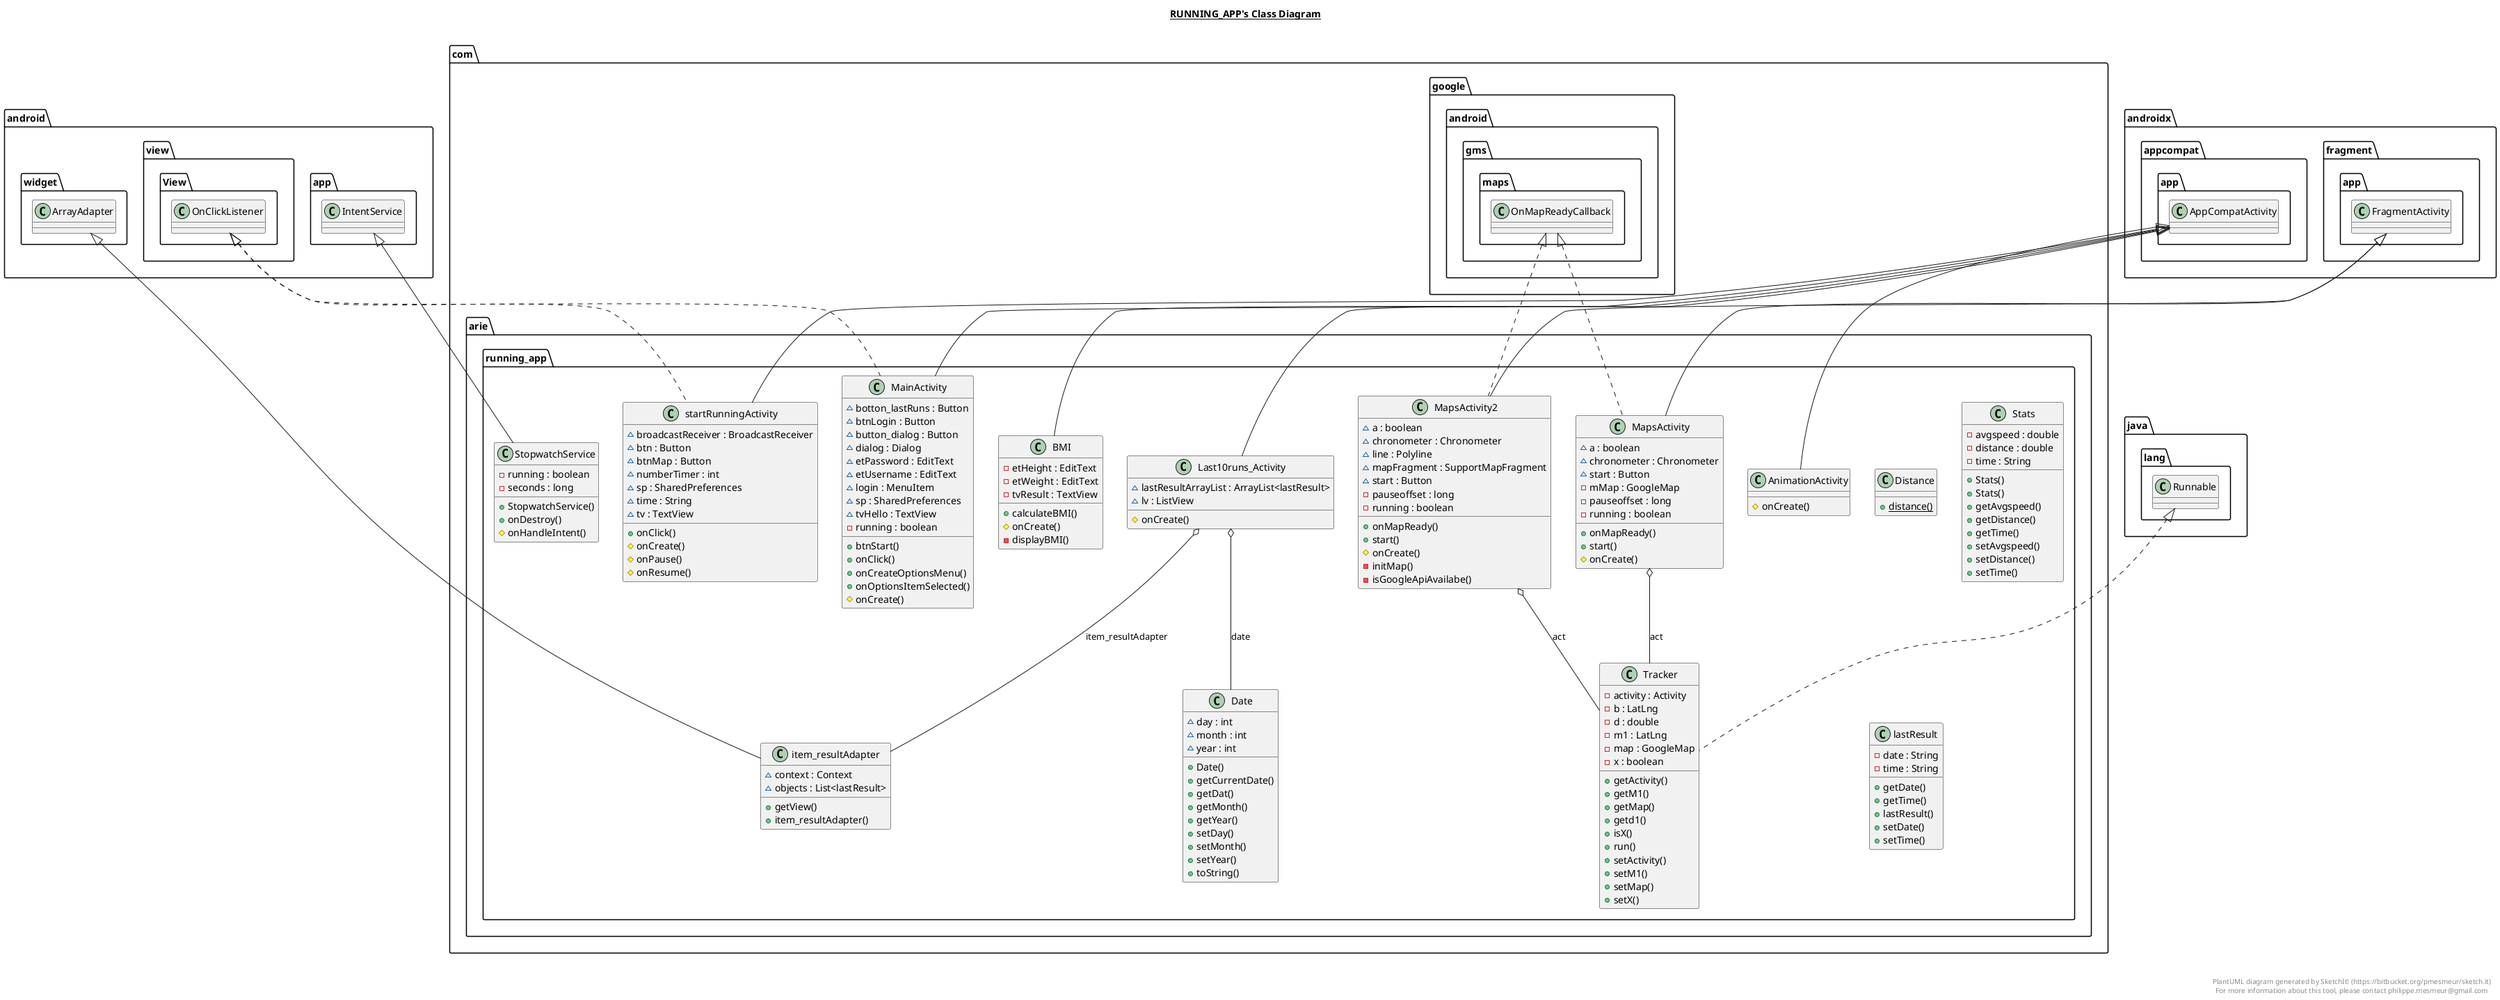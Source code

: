 @startuml

title __RUNNING_APP's Class Diagram__\n

  namespace com.arie.running_app {
    class com.arie.running_app.AnimationActivity {
        # onCreate()
    }
  }
  

  namespace com.arie.running_app {
    class com.arie.running_app.BMI {
        - etHeight : EditText
        - etWeight : EditText
        - tvResult : TextView
        + calculateBMI()
        # onCreate()
        - displayBMI()
    }
  }
  

  namespace com.arie.running_app {
    class com.arie.running_app.Date {
        ~ day : int
        ~ month : int
        ~ year : int
        + Date()
        + getCurrentDate()
        + getDat()
        + getMonth()
        + getYear()
        + setDay()
        + setMonth()
        + setYear()
        + toString()
    }
  }
  

  namespace com.arie.running_app {
    class com.arie.running_app.Distance {
        {static} + distance()
    }
  }
  

  namespace com.arie.running_app {
    class com.arie.running_app.Last10runs_Activity {
        ~ lastResultArrayList : ArrayList<lastResult>
        ~ lv : ListView
        # onCreate()
    }
  }
  

  namespace com.arie.running_app {
    class com.arie.running_app.MainActivity {
        ~ botton_lastRuns : Button
        ~ btnLogin : Button
        ~ button_dialog : Button
        ~ dialog : Dialog
        ~ etPassword : EditText
        ~ etUsername : EditText
        ~ login : MenuItem
        ~ sp : SharedPreferences
        ~ tvHello : TextView
        - running : boolean
        + btnStart()
        + onClick()
        + onCreateOptionsMenu()
        + onOptionsItemSelected()
        # onCreate()
    }
  }
  

  namespace com.arie.running_app {
    class com.arie.running_app.MapsActivity {
        ~ a : boolean
        ~ chronometer : Chronometer
        ~ start : Button
        - mMap : GoogleMap
        - pauseoffset : long
        - running : boolean
        + onMapReady()
        + start()
        # onCreate()
    }
  }
  

  namespace com.arie.running_app {
    class com.arie.running_app.MapsActivity2 {
        ~ a : boolean
        ~ chronometer : Chronometer
        ~ line : Polyline
        ~ mapFragment : SupportMapFragment
        ~ start : Button
        - pauseoffset : long
        - running : boolean
        + onMapReady()
        + start()
        # onCreate()
        - initMap()
        - isGoogleApiAvailabe()
    }
  }
  

  namespace com.arie.running_app {
    class com.arie.running_app.Stats {
        - avgspeed : double
        - distance : double
        - time : String
        + Stats()
        + Stats()
        + getAvgspeed()
        + getDistance()
        + getTime()
        + setAvgspeed()
        + setDistance()
        + setTime()
    }
  }
  

  namespace com.arie.running_app {
    class com.arie.running_app.StopwatchService {
        - running : boolean
        - seconds : long
        + StopwatchService()
        + onDestroy()
        # onHandleIntent()
    }
  }
  

  namespace com.arie.running_app {
    class com.arie.running_app.Tracker {
        - activity : Activity
        - b : LatLng
        - d : double
        - m1 : LatLng
        - map : GoogleMap
        - x : boolean
        + getActivity()
        + getM1()
        + getMap()
        + getd1()
        + isX()
        + run()
        + setActivity()
        + setM1()
        + setMap()
        + setX()
    }
  }
  

  namespace com.arie.running_app {
    class com.arie.running_app.item_resultAdapter {
        ~ context : Context
        ~ objects : List<lastResult>
        + getView()
        + item_resultAdapter()
    }
  }
  

  namespace com.arie.running_app {
    class com.arie.running_app.lastResult {
        - date : String
        - time : String
        + getDate()
        + getTime()
        + lastResult()
        + setDate()
        + setTime()
    }
  }
  

  namespace com.arie.running_app {
    class com.arie.running_app.startRunningActivity {
        ~ broadcastReceiver : BroadcastReceiver
        ~ btn : Button
        ~ btnMap : Button
        ~ numberTimer : int
        ~ sp : SharedPreferences
        ~ time : String
        ~ tv : TextView
        + onClick()
        # onCreate()
        # onPause()
        # onResume()
    }
  }
  

  com.arie.running_app.AnimationActivity -up-|> androidx.appcompat.app.AppCompatActivity
  com.arie.running_app.BMI -up-|> androidx.appcompat.app.AppCompatActivity
  com.arie.running_app.Last10runs_Activity -up-|> androidx.appcompat.app.AppCompatActivity
  com.arie.running_app.Last10runs_Activity o-- com.arie.running_app.Date : date
  com.arie.running_app.Last10runs_Activity o-- com.arie.running_app.item_resultAdapter : item_resultAdapter
  com.arie.running_app.MainActivity .up.|> android.view.View.OnClickListener
  com.arie.running_app.MainActivity -up-|> androidx.appcompat.app.AppCompatActivity
  com.arie.running_app.MapsActivity .up.|> com.google.android.gms.maps.OnMapReadyCallback
  com.arie.running_app.MapsActivity -up-|> androidx.fragment.app.FragmentActivity
  com.arie.running_app.MapsActivity o-- com.arie.running_app.Tracker : act
  com.arie.running_app.MapsActivity2 .up.|> com.google.android.gms.maps.OnMapReadyCallback
  com.arie.running_app.MapsActivity2 -up-|> androidx.fragment.app.FragmentActivity
  com.arie.running_app.MapsActivity2 o-- com.arie.running_app.Tracker : act
  com.arie.running_app.StopwatchService -up-|> android.app.IntentService
  com.arie.running_app.Tracker .up.|> java.lang.Runnable
  com.arie.running_app.item_resultAdapter -up-|> android.widget.ArrayAdapter
  com.arie.running_app.startRunningActivity .up.|> android.view.View.OnClickListener
  com.arie.running_app.startRunningActivity -up-|> androidx.appcompat.app.AppCompatActivity


right footer


PlantUML diagram generated by SketchIt! (https://bitbucket.org/pmesmeur/sketch.it)
For more information about this tool, please contact philippe.mesmeur@gmail.com
endfooter

@enduml
